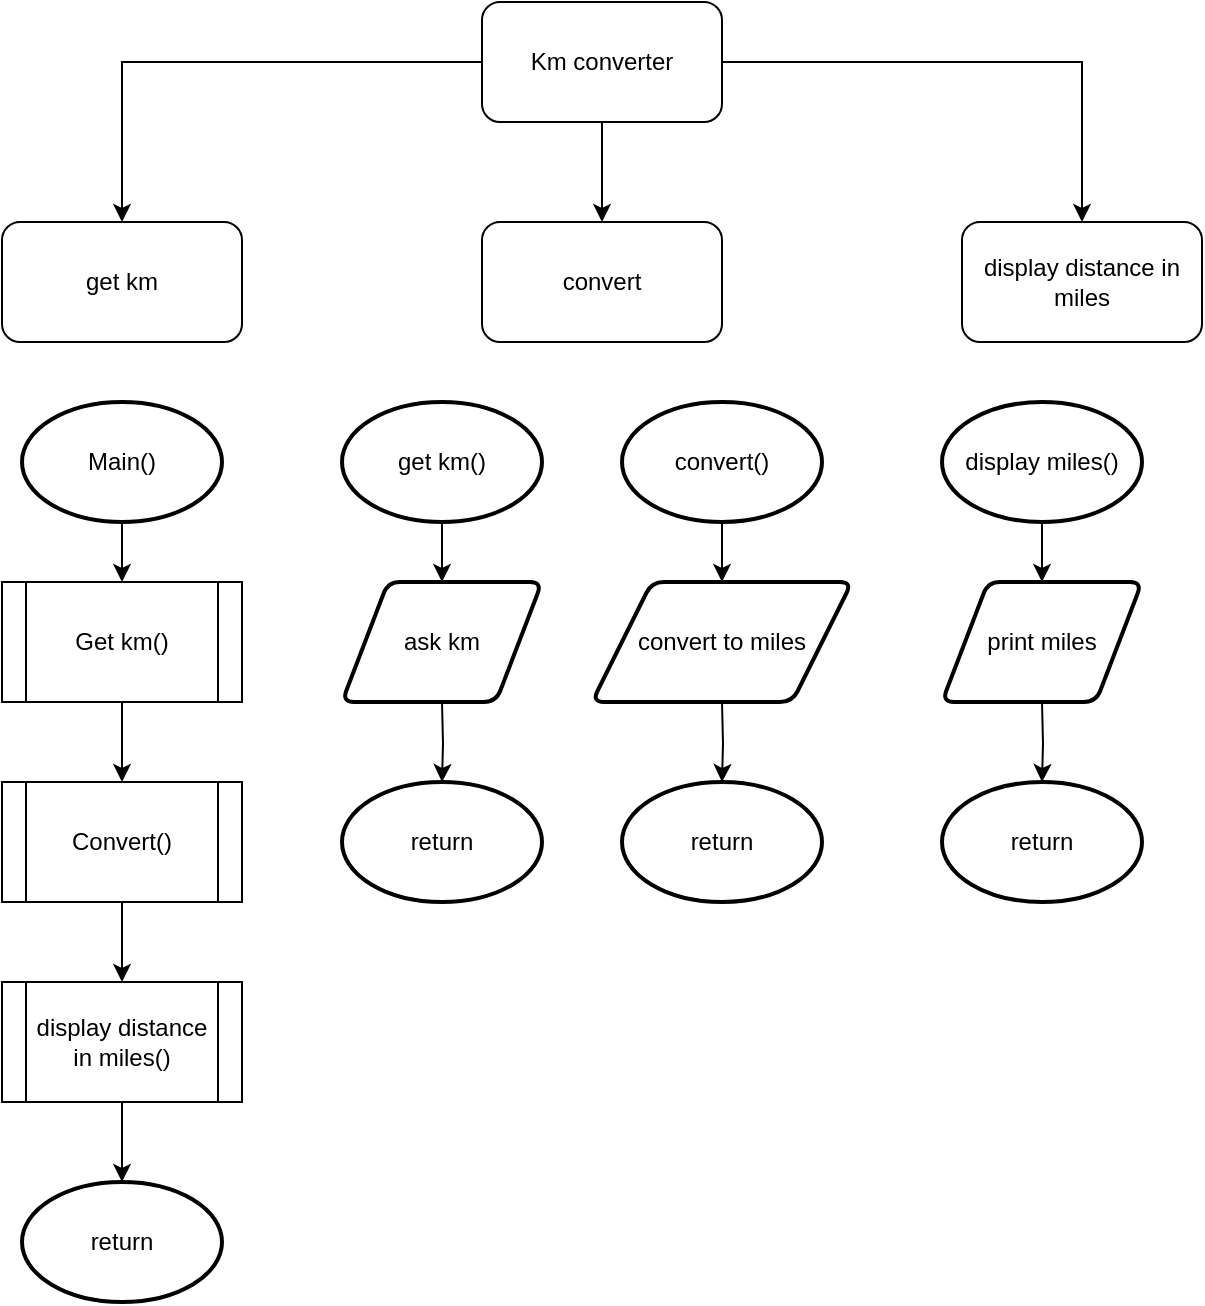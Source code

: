 <mxfile version="15.4.1"><diagram id="FqAgVd_pnVcuBk2S9AaV" name="Page-1"><mxGraphModel dx="2062" dy="1112" grid="1" gridSize="10" guides="1" tooltips="1" connect="1" arrows="1" fold="1" page="1" pageScale="1" pageWidth="850" pageHeight="1100" math="0" shadow="0"><root><mxCell id="0"/><mxCell id="1" parent="0"/><mxCell id="aW3ftkLpOpEpRnHjXw3k-6" value="" style="edgeStyle=orthogonalEdgeStyle;rounded=0;orthogonalLoop=1;jettySize=auto;html=1;" edge="1" parent="1" source="aW3ftkLpOpEpRnHjXw3k-1" target="aW3ftkLpOpEpRnHjXw3k-3"><mxGeometry relative="1" as="geometry"/></mxCell><mxCell id="aW3ftkLpOpEpRnHjXw3k-7" style="edgeStyle=orthogonalEdgeStyle;rounded=0;orthogonalLoop=1;jettySize=auto;html=1;exitX=0;exitY=0.5;exitDx=0;exitDy=0;" edge="1" parent="1" source="aW3ftkLpOpEpRnHjXw3k-1" target="aW3ftkLpOpEpRnHjXw3k-2"><mxGeometry relative="1" as="geometry"/></mxCell><mxCell id="aW3ftkLpOpEpRnHjXw3k-8" style="edgeStyle=orthogonalEdgeStyle;rounded=0;orthogonalLoop=1;jettySize=auto;html=1;exitX=1;exitY=0.5;exitDx=0;exitDy=0;" edge="1" parent="1" source="aW3ftkLpOpEpRnHjXw3k-1" target="aW3ftkLpOpEpRnHjXw3k-4"><mxGeometry relative="1" as="geometry"/></mxCell><mxCell id="aW3ftkLpOpEpRnHjXw3k-1" value="Km converter" style="rounded=1;whiteSpace=wrap;html=1;" vertex="1" parent="1"><mxGeometry x="360" width="120" height="60" as="geometry"/></mxCell><mxCell id="aW3ftkLpOpEpRnHjXw3k-2" value="get km" style="rounded=1;whiteSpace=wrap;html=1;" vertex="1" parent="1"><mxGeometry x="120" y="110" width="120" height="60" as="geometry"/></mxCell><mxCell id="aW3ftkLpOpEpRnHjXw3k-3" value="convert" style="rounded=1;whiteSpace=wrap;html=1;" vertex="1" parent="1"><mxGeometry x="360" y="110" width="120" height="60" as="geometry"/></mxCell><mxCell id="aW3ftkLpOpEpRnHjXw3k-4" value="display distance in miles" style="rounded=1;whiteSpace=wrap;html=1;" vertex="1" parent="1"><mxGeometry x="600" y="110" width="120" height="60" as="geometry"/></mxCell><mxCell id="aW3ftkLpOpEpRnHjXw3k-60" value="" style="edgeStyle=orthogonalEdgeStyle;rounded=0;orthogonalLoop=1;jettySize=auto;html=1;" edge="1" parent="1" source="aW3ftkLpOpEpRnHjXw3k-9" target="aW3ftkLpOpEpRnHjXw3k-56"><mxGeometry relative="1" as="geometry"/></mxCell><mxCell id="aW3ftkLpOpEpRnHjXw3k-9" value="Main()" style="strokeWidth=2;html=1;shape=mxgraph.flowchart.start_1;whiteSpace=wrap;" vertex="1" parent="1"><mxGeometry x="130" y="200" width="100" height="60" as="geometry"/></mxCell><mxCell id="aW3ftkLpOpEpRnHjXw3k-16" value="return" style="strokeWidth=2;html=1;shape=mxgraph.flowchart.start_1;whiteSpace=wrap;" vertex="1" parent="1"><mxGeometry x="130" y="590" width="100" height="60" as="geometry"/></mxCell><mxCell id="aW3ftkLpOpEpRnHjXw3k-74" value="" style="edgeStyle=orthogonalEdgeStyle;rounded=0;orthogonalLoop=1;jettySize=auto;html=1;" edge="1" parent="1" source="aW3ftkLpOpEpRnHjXw3k-22"><mxGeometry relative="1" as="geometry"><mxPoint x="340" y="290" as="targetPoint"/></mxGeometry></mxCell><mxCell id="aW3ftkLpOpEpRnHjXw3k-22" value="get km()" style="strokeWidth=2;html=1;shape=mxgraph.flowchart.start_1;whiteSpace=wrap;" vertex="1" parent="1"><mxGeometry x="290" y="200" width="100" height="60" as="geometry"/></mxCell><mxCell id="aW3ftkLpOpEpRnHjXw3k-29" value="return" style="strokeWidth=2;html=1;shape=mxgraph.flowchart.start_1;whiteSpace=wrap;" vertex="1" parent="1"><mxGeometry x="290" y="390" width="100" height="60" as="geometry"/></mxCell><mxCell id="aW3ftkLpOpEpRnHjXw3k-72" value="" style="edgeStyle=orthogonalEdgeStyle;rounded=0;orthogonalLoop=1;jettySize=auto;html=1;" edge="1" parent="1" source="aW3ftkLpOpEpRnHjXw3k-45"><mxGeometry relative="1" as="geometry"><mxPoint x="480" y="290" as="targetPoint"/></mxGeometry></mxCell><mxCell id="aW3ftkLpOpEpRnHjXw3k-45" value="convert()" style="strokeWidth=2;html=1;shape=mxgraph.flowchart.start_1;whiteSpace=wrap;" vertex="1" parent="1"><mxGeometry x="430" y="200" width="100" height="60" as="geometry"/></mxCell><mxCell id="aW3ftkLpOpEpRnHjXw3k-48" value="return" style="strokeWidth=2;html=1;shape=mxgraph.flowchart.start_1;whiteSpace=wrap;" vertex="1" parent="1"><mxGeometry x="430" y="390" width="100" height="60" as="geometry"/></mxCell><mxCell id="aW3ftkLpOpEpRnHjXw3k-70" value="" style="edgeStyle=orthogonalEdgeStyle;rounded=0;orthogonalLoop=1;jettySize=auto;html=1;" edge="1" parent="1" source="aW3ftkLpOpEpRnHjXw3k-50"><mxGeometry relative="1" as="geometry"><mxPoint x="640" y="290" as="targetPoint"/></mxGeometry></mxCell><mxCell id="aW3ftkLpOpEpRnHjXw3k-50" value="display miles()" style="strokeWidth=2;html=1;shape=mxgraph.flowchart.start_1;whiteSpace=wrap;" vertex="1" parent="1"><mxGeometry x="590" y="200" width="100" height="60" as="geometry"/></mxCell><mxCell id="aW3ftkLpOpEpRnHjXw3k-53" value="return" style="strokeWidth=2;html=1;shape=mxgraph.flowchart.start_1;whiteSpace=wrap;" vertex="1" parent="1"><mxGeometry x="590" y="390" width="100" height="60" as="geometry"/></mxCell><mxCell id="aW3ftkLpOpEpRnHjXw3k-62" value="" style="edgeStyle=orthogonalEdgeStyle;rounded=0;orthogonalLoop=1;jettySize=auto;html=1;" edge="1" parent="1" source="aW3ftkLpOpEpRnHjXw3k-56" target="aW3ftkLpOpEpRnHjXw3k-61"><mxGeometry relative="1" as="geometry"/></mxCell><mxCell id="aW3ftkLpOpEpRnHjXw3k-56" value="Get km()" style="shape=process;whiteSpace=wrap;html=1;backgroundOutline=1;" vertex="1" parent="1"><mxGeometry x="120" y="290" width="120" height="60" as="geometry"/></mxCell><mxCell id="aW3ftkLpOpEpRnHjXw3k-65" value="" style="edgeStyle=orthogonalEdgeStyle;rounded=0;orthogonalLoop=1;jettySize=auto;html=1;" edge="1" parent="1" source="aW3ftkLpOpEpRnHjXw3k-61" target="aW3ftkLpOpEpRnHjXw3k-64"><mxGeometry relative="1" as="geometry"/></mxCell><mxCell id="aW3ftkLpOpEpRnHjXw3k-61" value="Convert()" style="shape=process;whiteSpace=wrap;html=1;backgroundOutline=1;" vertex="1" parent="1"><mxGeometry x="120" y="390" width="120" height="60" as="geometry"/></mxCell><mxCell id="aW3ftkLpOpEpRnHjXw3k-66" value="" style="edgeStyle=orthogonalEdgeStyle;rounded=0;orthogonalLoop=1;jettySize=auto;html=1;" edge="1" parent="1" source="aW3ftkLpOpEpRnHjXw3k-64" target="aW3ftkLpOpEpRnHjXw3k-16"><mxGeometry relative="1" as="geometry"/></mxCell><mxCell id="aW3ftkLpOpEpRnHjXw3k-64" value="display distance in miles()" style="shape=process;whiteSpace=wrap;html=1;backgroundOutline=1;" vertex="1" parent="1"><mxGeometry x="120" y="490" width="120" height="60" as="geometry"/></mxCell><mxCell id="aW3ftkLpOpEpRnHjXw3k-75" value="" style="edgeStyle=orthogonalEdgeStyle;rounded=0;orthogonalLoop=1;jettySize=auto;html=1;" edge="1" parent="1" target="aW3ftkLpOpEpRnHjXw3k-29"><mxGeometry relative="1" as="geometry"><mxPoint x="340" y="350" as="sourcePoint"/></mxGeometry></mxCell><mxCell id="aW3ftkLpOpEpRnHjXw3k-73" value="" style="edgeStyle=orthogonalEdgeStyle;rounded=0;orthogonalLoop=1;jettySize=auto;html=1;" edge="1" parent="1" target="aW3ftkLpOpEpRnHjXw3k-48"><mxGeometry relative="1" as="geometry"><mxPoint x="480" y="350" as="sourcePoint"/></mxGeometry></mxCell><mxCell id="aW3ftkLpOpEpRnHjXw3k-71" value="" style="edgeStyle=orthogonalEdgeStyle;rounded=0;orthogonalLoop=1;jettySize=auto;html=1;" edge="1" parent="1" target="aW3ftkLpOpEpRnHjXw3k-53"><mxGeometry relative="1" as="geometry"><mxPoint x="640" y="350" as="sourcePoint"/></mxGeometry></mxCell><mxCell id="aW3ftkLpOpEpRnHjXw3k-77" value="ask km" style="shape=parallelogram;html=1;strokeWidth=2;perimeter=parallelogramPerimeter;whiteSpace=wrap;rounded=1;arcSize=12;size=0.23;" vertex="1" parent="1"><mxGeometry x="290" y="290" width="100" height="60" as="geometry"/></mxCell><mxCell id="aW3ftkLpOpEpRnHjXw3k-78" value="convert to miles" style="shape=parallelogram;html=1;strokeWidth=2;perimeter=parallelogramPerimeter;whiteSpace=wrap;rounded=1;arcSize=12;size=0.23;" vertex="1" parent="1"><mxGeometry x="415" y="290" width="130" height="60" as="geometry"/></mxCell><mxCell id="aW3ftkLpOpEpRnHjXw3k-79" value="print miles" style="shape=parallelogram;html=1;strokeWidth=2;perimeter=parallelogramPerimeter;whiteSpace=wrap;rounded=1;arcSize=12;size=0.23;" vertex="1" parent="1"><mxGeometry x="590" y="290" width="100" height="60" as="geometry"/></mxCell></root></mxGraphModel></diagram></mxfile>